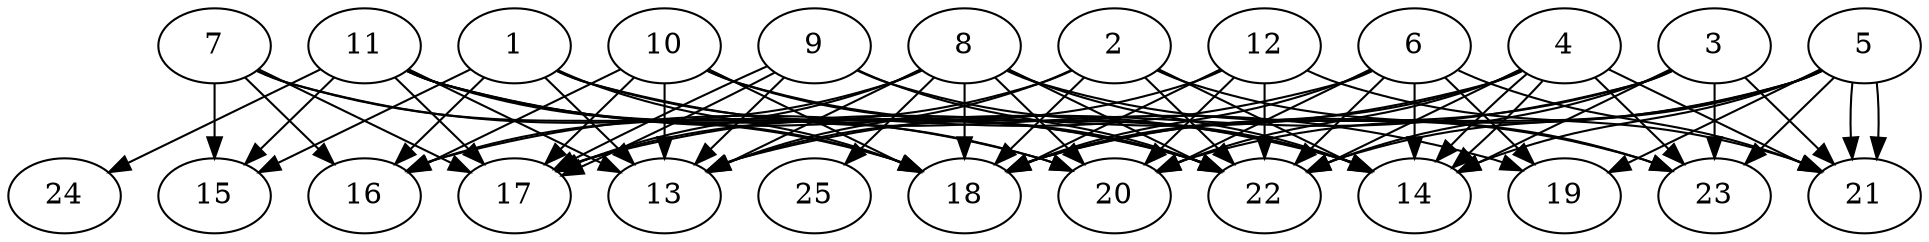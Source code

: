 // DAG automatically generated by daggen at Thu Oct  3 14:00:40 2019
// ./daggen --dot -n 25 --ccr 0.3 --fat 0.9 --regular 0.7 --density 0.9 --mindata 5242880 --maxdata 52428800 
digraph G {
  1 [size="18739200", alpha="0.10", expect_size="5621760"] 
  1 -> 13 [size ="5621760"]
  1 -> 15 [size ="5621760"]
  1 -> 16 [size ="5621760"]
  1 -> 18 [size ="5621760"]
  1 -> 19 [size ="5621760"]
  1 -> 22 [size ="5621760"]
  2 [size="39089493", alpha="0.09", expect_size="11726848"] 
  2 -> 13 [size ="11726848"]
  2 -> 14 [size ="11726848"]
  2 -> 17 [size ="11726848"]
  2 -> 18 [size ="11726848"]
  2 -> 22 [size ="11726848"]
  2 -> 23 [size ="11726848"]
  3 [size="90108587", alpha="0.15", expect_size="27032576"] 
  3 -> 13 [size ="27032576"]
  3 -> 14 [size ="27032576"]
  3 -> 18 [size ="27032576"]
  3 -> 21 [size ="27032576"]
  3 -> 22 [size ="27032576"]
  3 -> 23 [size ="27032576"]
  4 [size="143162027", alpha="0.12", expect_size="42948608"] 
  4 -> 14 [size ="42948608"]
  4 -> 14 [size ="42948608"]
  4 -> 17 [size ="42948608"]
  4 -> 18 [size ="42948608"]
  4 -> 20 [size ="42948608"]
  4 -> 21 [size ="42948608"]
  4 -> 22 [size ="42948608"]
  4 -> 23 [size ="42948608"]
  5 [size="70741333", alpha="0.19", expect_size="21222400"] 
  5 -> 14 [size ="21222400"]
  5 -> 18 [size ="21222400"]
  5 -> 19 [size ="21222400"]
  5 -> 20 [size ="21222400"]
  5 -> 21 [size ="21222400"]
  5 -> 21 [size ="21222400"]
  5 -> 22 [size ="21222400"]
  5 -> 23 [size ="21222400"]
  6 [size="56306347", alpha="0.00", expect_size="16891904"] 
  6 -> 14 [size ="16891904"]
  6 -> 16 [size ="16891904"]
  6 -> 18 [size ="16891904"]
  6 -> 19 [size ="16891904"]
  6 -> 20 [size ="16891904"]
  6 -> 21 [size ="16891904"]
  6 -> 22 [size ="16891904"]
  7 [size="109557760", alpha="0.05", expect_size="32867328"] 
  7 -> 15 [size ="32867328"]
  7 -> 16 [size ="32867328"]
  7 -> 17 [size ="32867328"]
  7 -> 18 [size ="32867328"]
  7 -> 20 [size ="32867328"]
  8 [size="88715947", alpha="0.18", expect_size="26614784"] 
  8 -> 13 [size ="26614784"]
  8 -> 14 [size ="26614784"]
  8 -> 16 [size ="26614784"]
  8 -> 17 [size ="26614784"]
  8 -> 18 [size ="26614784"]
  8 -> 20 [size ="26614784"]
  8 -> 22 [size ="26614784"]
  8 -> 23 [size ="26614784"]
  8 -> 25 [size ="26614784"]
  9 [size="108861440", alpha="0.07", expect_size="32658432"] 
  9 -> 13 [size ="32658432"]
  9 -> 14 [size ="32658432"]
  9 -> 17 [size ="32658432"]
  9 -> 17 [size ="32658432"]
  9 -> 22 [size ="32658432"]
  10 [size="99737600", alpha="0.08", expect_size="29921280"] 
  10 -> 13 [size ="29921280"]
  10 -> 14 [size ="29921280"]
  10 -> 16 [size ="29921280"]
  10 -> 17 [size ="29921280"]
  10 -> 18 [size ="29921280"]
  10 -> 22 [size ="29921280"]
  11 [size="70365867", alpha="0.14", expect_size="21109760"] 
  11 -> 13 [size ="21109760"]
  11 -> 14 [size ="21109760"]
  11 -> 15 [size ="21109760"]
  11 -> 17 [size ="21109760"]
  11 -> 18 [size ="21109760"]
  11 -> 20 [size ="21109760"]
  11 -> 22 [size ="21109760"]
  11 -> 24 [size ="21109760"]
  12 [size="148698453", alpha="0.19", expect_size="44609536"] 
  12 -> 13 [size ="44609536"]
  12 -> 18 [size ="44609536"]
  12 -> 20 [size ="44609536"]
  12 -> 21 [size ="44609536"]
  12 -> 22 [size ="44609536"]
  13 [size="61399040", alpha="0.06", expect_size="18419712"] 
  14 [size="21469867", alpha="0.18", expect_size="6440960"] 
  15 [size="118473387", alpha="0.16", expect_size="35542016"] 
  16 [size="109892267", alpha="0.13", expect_size="32967680"] 
  17 [size="113602560", alpha="0.11", expect_size="34080768"] 
  18 [size="156573013", alpha="0.02", expect_size="46971904"] 
  19 [size="139021653", alpha="0.14", expect_size="41706496"] 
  20 [size="40222720", alpha="0.10", expect_size="12066816"] 
  21 [size="102307840", alpha="0.07", expect_size="30692352"] 
  22 [size="55777280", alpha="0.06", expect_size="16733184"] 
  23 [size="50496853", alpha="0.14", expect_size="15149056"] 
  24 [size="99723947", alpha="0.19", expect_size="29917184"] 
  25 [size="87309653", alpha="0.10", expect_size="26192896"] 
}
